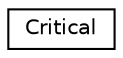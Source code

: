 digraph "Graphical Class Hierarchy"
{
  edge [fontname="Helvetica",fontsize="10",labelfontname="Helvetica",labelfontsize="10"];
  node [fontname="Helvetica",fontsize="10",shape=record];
  rankdir="LR";
  Node1 [label="Critical",height=0.2,width=0.4,color="black", fillcolor="white", style="filled",URL="$class_critical.html",tooltip="The cougar (Puma concolor), also commonly known as the. "];
}
